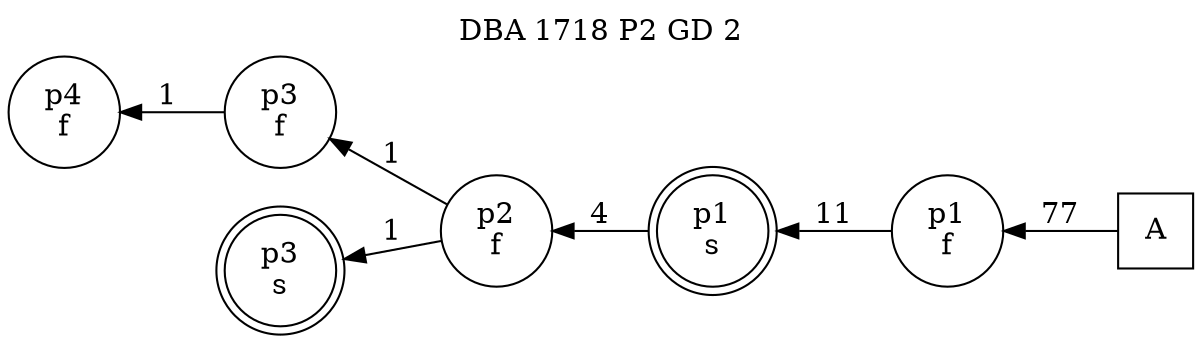digraph DBA_1718_P2_GD_2_GOOD {
labelloc="tl"
label= " DBA 1718 P2 GD 2 "
rankdir="RL";
graph [ size=" 10 , 10 !"]

"A" [shape="square" label="A"]
"p1_f" [shape="circle" label="p1
f"]
"p1_s" [shape="doublecircle" label="p1
s"]
"p2_f" [shape="circle" label="p2
f"]
"p3_f" [shape="circle" label="p3
f"]
"p4_f" [shape="circle" label="p4
f"]
"p3_s" [shape="doublecircle" label="p3
s"]
"A" -> "p1_f" [ label=77]
"p1_f" -> "p1_s" [ label=11]
"p1_s" -> "p2_f" [ label=4]
"p2_f" -> "p3_f" [ label=1]
"p2_f" -> "p3_s" [ label=1]
"p3_f" -> "p4_f" [ label=1]
}
